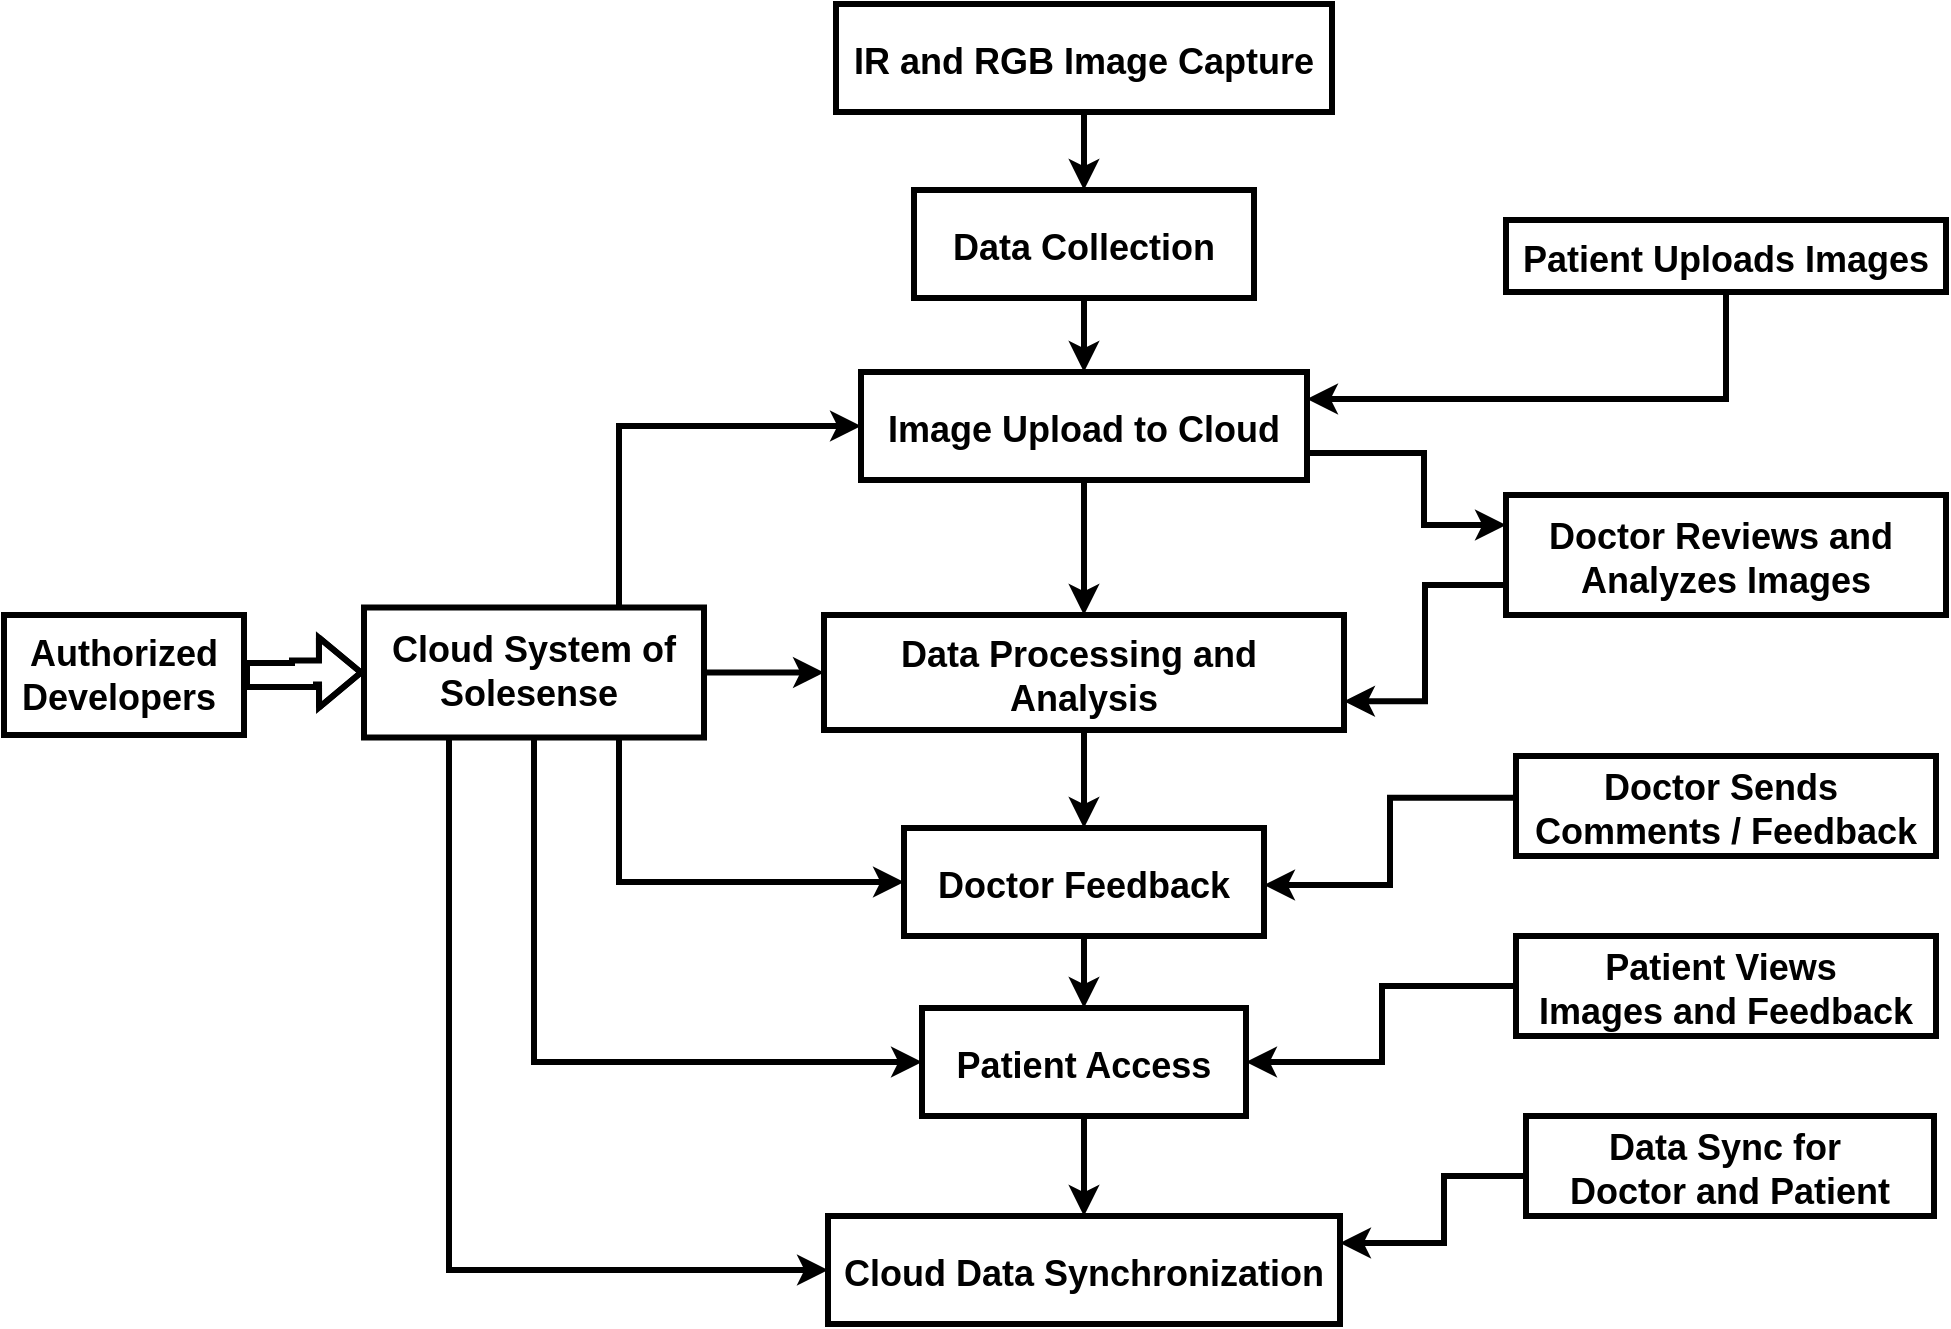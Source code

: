 <mxfile version="26.0.12">
  <diagram name="Page-1" id="QNsVGa1wYBQHBQBTk7sG">
    <mxGraphModel dx="2339" dy="1046" grid="1" gridSize="10" guides="1" tooltips="1" connect="1" arrows="1" fold="1" page="1" pageScale="1" pageWidth="850" pageHeight="1100" math="0" shadow="0">
      <root>
        <mxCell id="0" />
        <mxCell id="1" parent="0" />
        <mxCell id="05Kwq9dNz_yLMhuHENz9-3" value="" style="edgeStyle=orthogonalEdgeStyle;rounded=0;orthogonalLoop=1;jettySize=auto;html=1;fontSize=18;strokeWidth=3;fontStyle=1" parent="1" source="LM1e-CMtDsA7EXIrb8e0-1" target="LM1e-CMtDsA7EXIrb8e0-2" edge="1">
          <mxGeometry relative="1" as="geometry" />
        </mxCell>
        <mxCell id="LM1e-CMtDsA7EXIrb8e0-1" value="Data Collection" style="fillColor=none;strokeColor=default;fontSize=18;strokeWidth=3;fontStyle=1" parent="1" vertex="1">
          <mxGeometry x="-355" y="215" width="170" height="54" as="geometry" />
        </mxCell>
        <mxCell id="05Kwq9dNz_yLMhuHENz9-4" value="" style="edgeStyle=orthogonalEdgeStyle;rounded=0;orthogonalLoop=1;jettySize=auto;html=1;fontSize=18;strokeWidth=3;fontStyle=1" parent="1" source="LM1e-CMtDsA7EXIrb8e0-2" target="LM1e-CMtDsA7EXIrb8e0-3" edge="1">
          <mxGeometry relative="1" as="geometry" />
        </mxCell>
        <mxCell id="05Kwq9dNz_yLMhuHENz9-22" style="edgeStyle=orthogonalEdgeStyle;rounded=0;orthogonalLoop=1;jettySize=auto;html=1;entryX=0;entryY=0.25;entryDx=0;entryDy=0;exitX=1;exitY=0.75;exitDx=0;exitDy=0;fontSize=14;strokeWidth=3;" parent="1" source="LM1e-CMtDsA7EXIrb8e0-2" target="LM1e-CMtDsA7EXIrb8e0-9" edge="1">
          <mxGeometry relative="1" as="geometry">
            <Array as="points">
              <mxPoint x="-100" y="347" />
              <mxPoint x="-100" y="383" />
            </Array>
          </mxGeometry>
        </mxCell>
        <mxCell id="LM1e-CMtDsA7EXIrb8e0-2" value="Image Upload to Cloud" style="fillColor=none;strokeColor=default;fontSize=18;strokeWidth=3;fontStyle=1" parent="1" vertex="1">
          <mxGeometry x="-381.5" y="306" width="223" height="54" as="geometry" />
        </mxCell>
        <mxCell id="05Kwq9dNz_yLMhuHENz9-5" value="" style="edgeStyle=orthogonalEdgeStyle;rounded=0;orthogonalLoop=1;jettySize=auto;html=1;fontSize=18;strokeWidth=3;fontStyle=1" parent="1" source="LM1e-CMtDsA7EXIrb8e0-3" target="LM1e-CMtDsA7EXIrb8e0-4" edge="1">
          <mxGeometry relative="1" as="geometry" />
        </mxCell>
        <mxCell id="LM1e-CMtDsA7EXIrb8e0-3" value="Data Processing and &#xa;Analysis" style="fillColor=none;strokeColor=default;fontSize=18;strokeWidth=3;fontStyle=1" parent="1" vertex="1">
          <mxGeometry x="-400" y="427.5" width="260" height="57.5" as="geometry" />
        </mxCell>
        <mxCell id="05Kwq9dNz_yLMhuHENz9-6" value="" style="edgeStyle=orthogonalEdgeStyle;rounded=0;orthogonalLoop=1;jettySize=auto;html=1;fontSize=18;strokeWidth=3;fontStyle=1" parent="1" source="LM1e-CMtDsA7EXIrb8e0-4" target="LM1e-CMtDsA7EXIrb8e0-5" edge="1">
          <mxGeometry relative="1" as="geometry" />
        </mxCell>
        <mxCell id="LM1e-CMtDsA7EXIrb8e0-4" value="Doctor Feedback" style="fillColor=none;strokeColor=default;fontSize=18;strokeWidth=3;fontStyle=1" parent="1" vertex="1">
          <mxGeometry x="-360" y="534" width="180" height="54" as="geometry" />
        </mxCell>
        <mxCell id="05Kwq9dNz_yLMhuHENz9-7" value="" style="edgeStyle=orthogonalEdgeStyle;rounded=0;orthogonalLoop=1;jettySize=auto;html=1;fontSize=18;strokeWidth=3;fontStyle=1" parent="1" source="LM1e-CMtDsA7EXIrb8e0-5" target="LM1e-CMtDsA7EXIrb8e0-6" edge="1">
          <mxGeometry relative="1" as="geometry" />
        </mxCell>
        <mxCell id="LM1e-CMtDsA7EXIrb8e0-5" value="Patient Access" style="fillColor=none;strokeColor=default;fontSize=18;strokeWidth=3;fontStyle=1" parent="1" vertex="1">
          <mxGeometry x="-351" y="624" width="162" height="54" as="geometry" />
        </mxCell>
        <mxCell id="LM1e-CMtDsA7EXIrb8e0-6" value="Cloud Data Synchronization" style="fillColor=none;strokeColor=default;fontSize=18;strokeWidth=3;fontStyle=1" parent="1" vertex="1">
          <mxGeometry x="-398" y="728" width="256" height="54" as="geometry" />
        </mxCell>
        <mxCell id="05Kwq9dNz_yLMhuHENz9-2" value="" style="edgeStyle=orthogonalEdgeStyle;rounded=0;orthogonalLoop=1;jettySize=auto;html=1;fontSize=18;strokeWidth=3;fontStyle=1" parent="1" source="LM1e-CMtDsA7EXIrb8e0-7" target="LM1e-CMtDsA7EXIrb8e0-1" edge="1">
          <mxGeometry relative="1" as="geometry" />
        </mxCell>
        <mxCell id="LM1e-CMtDsA7EXIrb8e0-7" value="IR and RGB Image Capture" style="fillColor=none;strokeColor=default;fontSize=18;strokeWidth=3;fontStyle=1" parent="1" vertex="1">
          <mxGeometry x="-394" y="122" width="248" height="54" as="geometry" />
        </mxCell>
        <mxCell id="05Kwq9dNz_yLMhuHENz9-12" style="edgeStyle=orthogonalEdgeStyle;rounded=0;orthogonalLoop=1;jettySize=auto;html=1;entryX=1;entryY=0.25;entryDx=0;entryDy=0;exitX=0.5;exitY=1;exitDx=0;exitDy=0;fontSize=18;strokeWidth=3;fontStyle=1" parent="1" source="LM1e-CMtDsA7EXIrb8e0-8" target="LM1e-CMtDsA7EXIrb8e0-2" edge="1">
          <mxGeometry relative="1" as="geometry" />
        </mxCell>
        <mxCell id="LM1e-CMtDsA7EXIrb8e0-8" value="Patient Uploads Images" style="fillColor=none;strokeColor=default;fontSize=18;strokeWidth=3;fontStyle=1" parent="1" vertex="1">
          <mxGeometry x="-59" y="230" width="220" height="36" as="geometry" />
        </mxCell>
        <mxCell id="LM1e-CMtDsA7EXIrb8e0-9" value="Doctor Reviews and &#xa;Analyzes Images" style="fillColor=none;strokeColor=default;fontSize=18;strokeWidth=3;fontStyle=1" parent="1" vertex="1">
          <mxGeometry x="-59" y="367.5" width="220" height="60" as="geometry" />
        </mxCell>
        <mxCell id="05Kwq9dNz_yLMhuHENz9-9" style="edgeStyle=orthogonalEdgeStyle;rounded=0;orthogonalLoop=1;jettySize=auto;html=1;entryX=1;entryY=0.25;entryDx=0;entryDy=0;fontSize=18;strokeWidth=3;fontStyle=1;exitX=0.001;exitY=0.417;exitDx=0;exitDy=0;exitPerimeter=0;" parent="1" source="LM1e-CMtDsA7EXIrb8e0-10" edge="1">
          <mxGeometry relative="1" as="geometry">
            <mxPoint x="-54" y="528" as="sourcePoint" />
            <mxPoint x="-180" y="562.5" as="targetPoint" />
            <Array as="points">
              <mxPoint x="-117" y="519" />
              <mxPoint x="-117" y="563" />
            </Array>
          </mxGeometry>
        </mxCell>
        <mxCell id="LM1e-CMtDsA7EXIrb8e0-10" value="Doctor Sends &#xa;Comments / Feedback" style="fillColor=none;strokeColor=default;fontSize=18;strokeWidth=3;fontStyle=1" parent="1" vertex="1">
          <mxGeometry x="-54" y="498" width="210" height="50" as="geometry" />
        </mxCell>
        <mxCell id="05Kwq9dNz_yLMhuHENz9-10" style="edgeStyle=orthogonalEdgeStyle;rounded=0;orthogonalLoop=1;jettySize=auto;html=1;entryX=1;entryY=0.5;entryDx=0;entryDy=0;fontSize=18;strokeWidth=3;fontStyle=1;exitX=0;exitY=0.5;exitDx=0;exitDy=0;" parent="1" source="LM1e-CMtDsA7EXIrb8e0-11" edge="1" target="LM1e-CMtDsA7EXIrb8e0-5">
          <mxGeometry relative="1" as="geometry">
            <mxPoint x="-54" y="668" as="sourcePoint" />
            <mxPoint x="-189" y="690.5" as="targetPoint" />
            <Array as="points">
              <mxPoint x="-121" y="613" />
              <mxPoint x="-121" y="651" />
            </Array>
          </mxGeometry>
        </mxCell>
        <mxCell id="LM1e-CMtDsA7EXIrb8e0-11" value="Patient Views &#xa;Images and Feedback" style="fillColor=none;strokeColor=default;fontSize=18;strokeWidth=3;fontStyle=1" parent="1" vertex="1">
          <mxGeometry x="-54" y="588" width="210" height="50" as="geometry" />
        </mxCell>
        <mxCell id="05Kwq9dNz_yLMhuHENz9-11" style="edgeStyle=orthogonalEdgeStyle;rounded=0;orthogonalLoop=1;jettySize=auto;html=1;entryX=1;entryY=0.25;entryDx=0;entryDy=0;fontSize=18;strokeWidth=3;fontStyle=1" parent="1" source="LM1e-CMtDsA7EXIrb8e0-12" target="LM1e-CMtDsA7EXIrb8e0-6" edge="1">
          <mxGeometry relative="1" as="geometry">
            <Array as="points">
              <mxPoint x="-90" y="708" />
              <mxPoint x="-90" y="742" />
            </Array>
          </mxGeometry>
        </mxCell>
        <mxCell id="LM1e-CMtDsA7EXIrb8e0-12" value="Data Sync for &#xa;Doctor and Patient" style="fillColor=none;strokeColor=default;fontSize=18;strokeWidth=3;fontStyle=1" parent="1" vertex="1">
          <mxGeometry x="-49" y="678" width="204" height="50" as="geometry" />
        </mxCell>
        <mxCell id="05Kwq9dNz_yLMhuHENz9-17" style="edgeStyle=orthogonalEdgeStyle;rounded=0;orthogonalLoop=1;jettySize=auto;html=1;entryX=0;entryY=0.5;entryDx=0;entryDy=0;exitX=0.75;exitY=0;exitDx=0;exitDy=0;strokeWidth=3;fontSize=18;fontStyle=1" parent="1" source="LM1e-CMtDsA7EXIrb8e0-52" target="LM1e-CMtDsA7EXIrb8e0-2" edge="1">
          <mxGeometry relative="1" as="geometry" />
        </mxCell>
        <mxCell id="05Kwq9dNz_yLMhuHENz9-18" style="edgeStyle=orthogonalEdgeStyle;rounded=0;orthogonalLoop=1;jettySize=auto;html=1;strokeWidth=3;fontSize=18;fontStyle=1" parent="1" source="LM1e-CMtDsA7EXIrb8e0-52" target="LM1e-CMtDsA7EXIrb8e0-3" edge="1">
          <mxGeometry relative="1" as="geometry" />
        </mxCell>
        <mxCell id="05Kwq9dNz_yLMhuHENz9-19" style="edgeStyle=orthogonalEdgeStyle;rounded=0;orthogonalLoop=1;jettySize=auto;html=1;entryX=0;entryY=0.5;entryDx=0;entryDy=0;exitX=0.75;exitY=1;exitDx=0;exitDy=0;strokeWidth=3;fontSize=18;fontStyle=1" parent="1" source="LM1e-CMtDsA7EXIrb8e0-52" target="LM1e-CMtDsA7EXIrb8e0-4" edge="1">
          <mxGeometry relative="1" as="geometry" />
        </mxCell>
        <mxCell id="05Kwq9dNz_yLMhuHENz9-20" style="edgeStyle=orthogonalEdgeStyle;rounded=0;orthogonalLoop=1;jettySize=auto;html=1;entryX=0;entryY=0.5;entryDx=0;entryDy=0;exitX=0.5;exitY=1;exitDx=0;exitDy=0;strokeWidth=3;fontSize=18;fontStyle=1" parent="1" source="LM1e-CMtDsA7EXIrb8e0-52" target="LM1e-CMtDsA7EXIrb8e0-5" edge="1">
          <mxGeometry relative="1" as="geometry" />
        </mxCell>
        <mxCell id="05Kwq9dNz_yLMhuHENz9-21" style="edgeStyle=orthogonalEdgeStyle;rounded=0;orthogonalLoop=1;jettySize=auto;html=1;entryX=0;entryY=0.5;entryDx=0;entryDy=0;exitX=0.25;exitY=1;exitDx=0;exitDy=0;strokeWidth=3;fontSize=18;fontStyle=1" parent="1" source="LM1e-CMtDsA7EXIrb8e0-52" target="LM1e-CMtDsA7EXIrb8e0-6" edge="1">
          <mxGeometry relative="1" as="geometry" />
        </mxCell>
        <mxCell id="LM1e-CMtDsA7EXIrb8e0-52" value="Cloud System of Solesense&amp;nbsp;" style="rounded=0;whiteSpace=wrap;html=1;fontSize=18;strokeWidth=3;fontStyle=1" parent="1" vertex="1">
          <mxGeometry x="-630" y="423.75" width="170" height="65" as="geometry" />
        </mxCell>
        <mxCell id="LM1e-CMtDsA7EXIrb8e0-63" value="" style="edgeStyle=orthogonalEdgeStyle;rounded=0;orthogonalLoop=1;jettySize=auto;html=1;shape=flexArrow;entryX=0;entryY=0.5;entryDx=0;entryDy=0;exitX=1;exitY=0.5;exitDx=0;exitDy=0;fontSize=18;strokeWidth=3;fontStyle=1" parent="1" source="LM1e-CMtDsA7EXIrb8e0-62" target="LM1e-CMtDsA7EXIrb8e0-52" edge="1">
          <mxGeometry relative="1" as="geometry" />
        </mxCell>
        <mxCell id="LM1e-CMtDsA7EXIrb8e0-62" value="Authorized Developers&amp;nbsp;" style="rounded=0;whiteSpace=wrap;html=1;fontSize=18;strokeWidth=3;fontStyle=1" parent="1" vertex="1">
          <mxGeometry x="-810" y="427.5" width="120" height="60" as="geometry" />
        </mxCell>
        <mxCell id="05Kwq9dNz_yLMhuHENz9-8" style="edgeStyle=orthogonalEdgeStyle;rounded=0;orthogonalLoop=1;jettySize=auto;html=1;entryX=1;entryY=0.75;entryDx=0;entryDy=0;exitX=0;exitY=0.75;exitDx=0;exitDy=0;fontSize=18;strokeWidth=3;fontStyle=1" parent="1" source="LM1e-CMtDsA7EXIrb8e0-9" target="LM1e-CMtDsA7EXIrb8e0-3" edge="1">
          <mxGeometry relative="1" as="geometry" />
        </mxCell>
      </root>
    </mxGraphModel>
  </diagram>
</mxfile>
